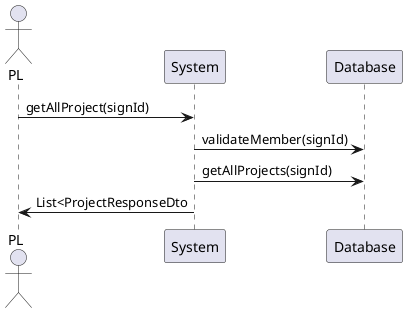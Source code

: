 @startuml
actor PL
participant System
participant DBMS as "Database"

PL -> System: getAllProject(signId)
System -> DBMS: validateMember(signId)
System -> DBMS: getAllProjects(signId)
System -> PL: List<ProjectResponseDto
@enduml
